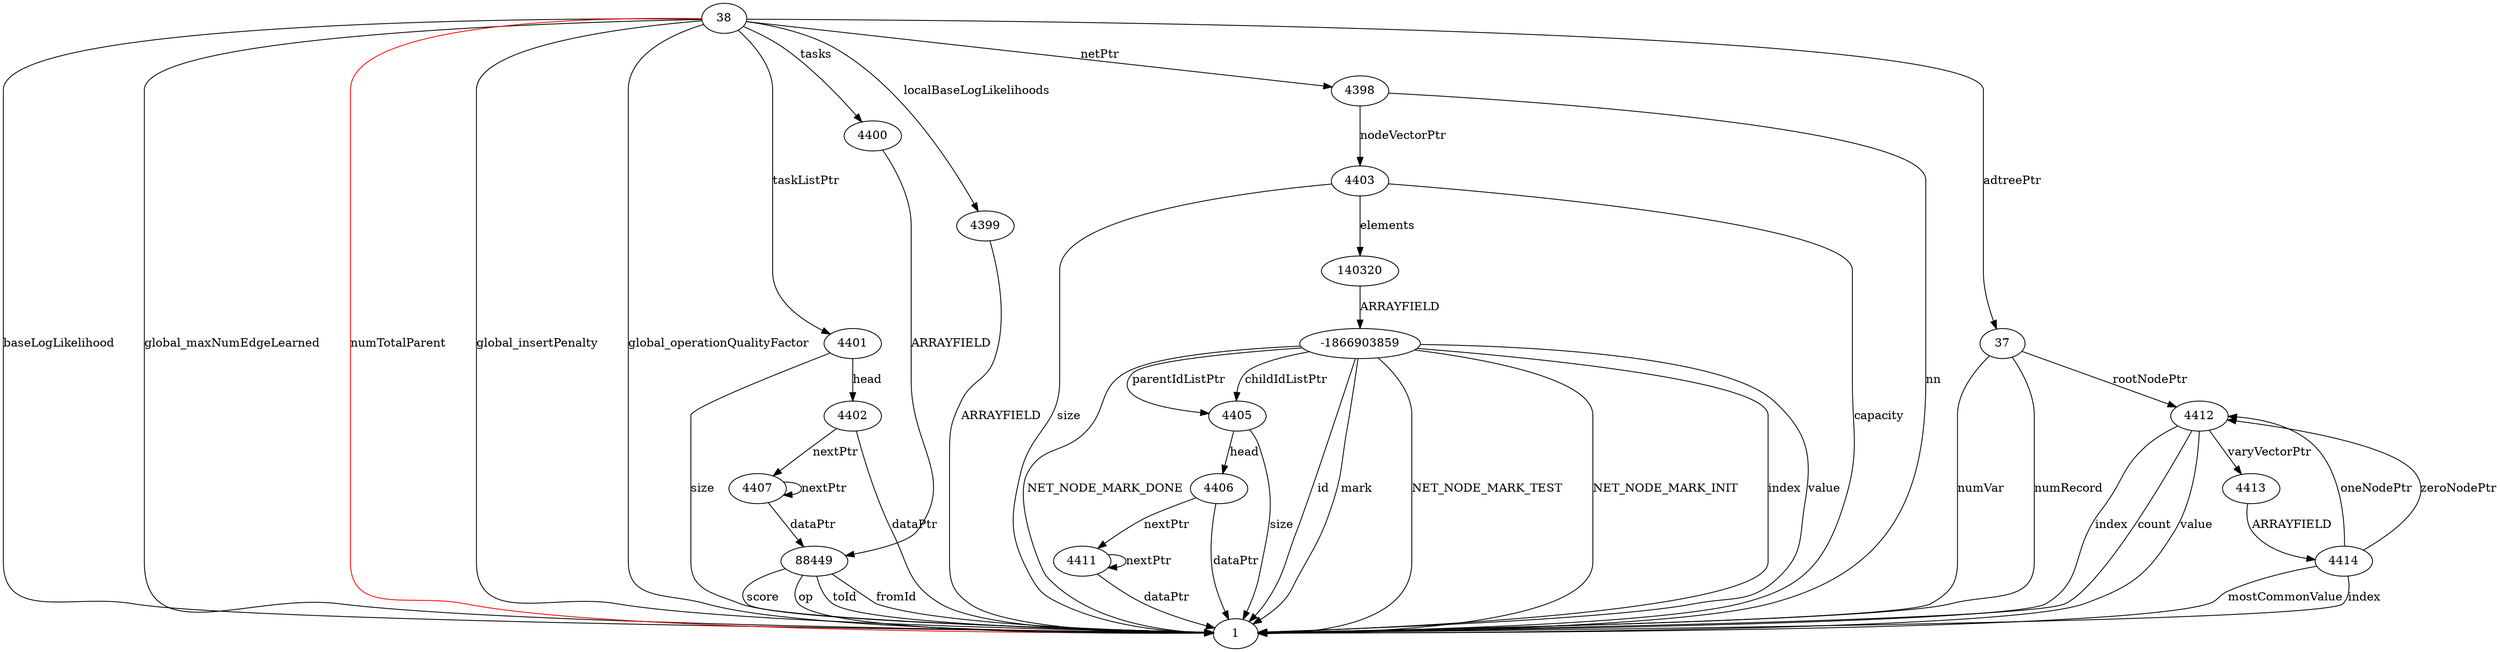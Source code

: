 digraph G {
  "38";
  "4400";
  "88449";
  "1";
  "4399";
  "4401";
  "4402";
  "4407";
  "4398";
  "4403";
  "140320";
  "-1866903859";
  "4405";
  "4406";
  "4411";
  "37";
  "4412";
  "4413";
  "4414";
  "38" -> "4400" [label = "tasks"];
  "4400" -> "88449" [label = "ARRAYFIELD"];
  "88449" -> "1" [label = "score"];
  "88449" -> "1" [label = "op"];
  "88449" -> "1" [label = "toId"];
  "88449" -> "1" [label = "fromId"];
  "38" -> "4399" [label = "localBaseLogLikelihoods"];
  "4399" -> "1" [label = "ARRAYFIELD"];
  "38" -> "1" [label = "baseLogLikelihood"];
  "38" -> "1" [label = "global_maxNumEdgeLearned"];
  "38" -> "1" [label = "numTotalParent", color=red];
  "38" -> "1" [label = "global_insertPenalty"];
  "38" -> "4401" [label = "taskListPtr"];
  "4401" -> "1" [label = "size"];
  "4401" -> "4402" [label = "head"];
  "4402" -> "4407" [label = "nextPtr"];
  "4407" -> "4407" [label = "nextPtr"];
  "4407" -> "88449" [label = "dataPtr"];
  "4402" -> "1" [label = "dataPtr"];
  "38" -> "4398" [label = "netPtr"];
  "4398" -> "4403" [label = "nodeVectorPtr"];
  "4403" -> "140320" [label = "elements"];
  "140320" -> "-1866903859" [label = "ARRAYFIELD"];
  "-1866903859" -> "1" [label = "id"];
  "-1866903859" -> "4405" [label = "parentIdListPtr"];
  "4405" -> "4406" [label = "head"];
  "4406" -> "4411" [label = "nextPtr"];
  "4411" -> "4411" [label = "nextPtr"];
  "4411" -> "1" [label = "dataPtr"];
  "4406" -> "1" [label = "dataPtr"];
  "4405" -> "1" [label = "size"];
  "-1866903859" -> "1" [label = "mark"];
  "-1866903859" -> "4405" [label = "childIdListPtr"];
  "-1866903859" -> "1" [label = "NET_NODE_MARK_TEST"];
  "-1866903859" -> "1" [label = "NET_NODE_MARK_INIT"];
  "-1866903859" -> "1" [label = "index"];
  "-1866903859" -> "1" [label = "value"];
  "-1866903859" -> "1" [label = "NET_NODE_MARK_DONE"];
  "4403" -> "1" [label = "capacity"];
  "4403" -> "1" [label = "size"];
  "4398" -> "1" [label = "nn"];
  "38" -> "37" [label = "adtreePtr"];
  "37" -> "4412" [label = "rootNodePtr"];
  "4412" -> "1" [label = "index"];
  "4412" -> "4413" [label = "varyVectorPtr"];
  "4413" -> "4414" [label = "ARRAYFIELD"];
  "4414" -> "4412" [label = "oneNodePtr"];
  "4414" -> "4412" [label = "zeroNodePtr"];
  "4414" -> "1" [label = "mostCommonValue"];
  "4414" -> "1" [label = "index"];
  "4412" -> "1" [label = "count"];
  "4412" -> "1" [label = "value"];
  "37" -> "1" [label = "numVar"];
  "37" -> "1" [label = "numRecord"];
  "38" -> "1" [label = "global_operationQualityFactor"];
}
